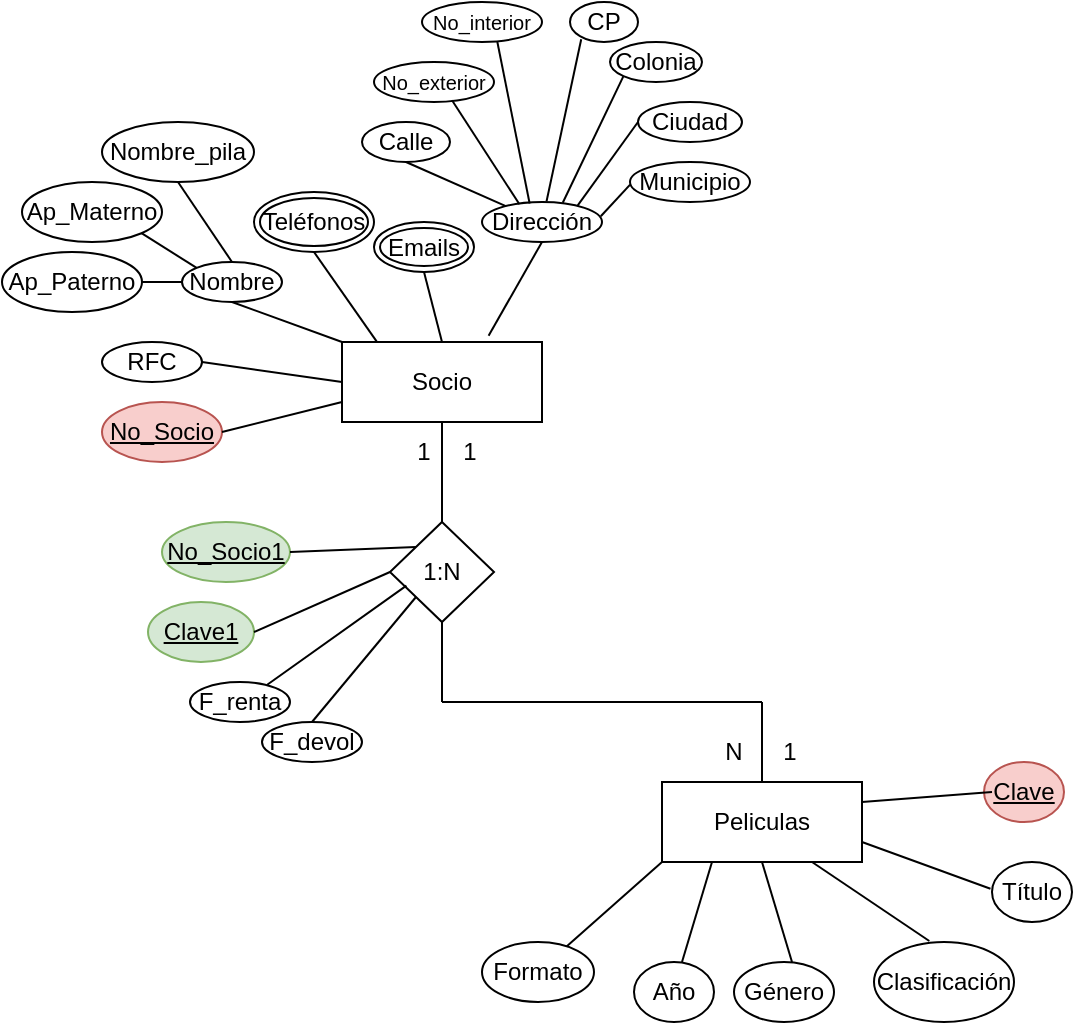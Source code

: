 <mxfile version="26.1.0">
  <diagram name="Página-1" id="MDjsoxAEhNWSEtGpx5wv">
    <mxGraphModel dx="629" dy="430" grid="1" gridSize="10" guides="1" tooltips="1" connect="1" arrows="1" fold="1" page="1" pageScale="1" pageWidth="827" pageHeight="1169" math="0" shadow="0">
      <root>
        <mxCell id="0" />
        <mxCell id="1" parent="0" />
        <mxCell id="aJdKGYAzrcVxXCdfO1Xd-1" value="Socio" style="whiteSpace=wrap;html=1;align=center;" vertex="1" parent="1">
          <mxGeometry x="180" y="230" width="100" height="40" as="geometry" />
        </mxCell>
        <mxCell id="aJdKGYAzrcVxXCdfO1Xd-2" value="Peliculas" style="whiteSpace=wrap;html=1;align=center;" vertex="1" parent="1">
          <mxGeometry x="340" y="450" width="100" height="40" as="geometry" />
        </mxCell>
        <mxCell id="aJdKGYAzrcVxXCdfO1Xd-3" value="No_Socio" style="ellipse;whiteSpace=wrap;html=1;align=center;fontStyle=4;fillColor=#f8cecc;strokeColor=#b85450;" vertex="1" parent="1">
          <mxGeometry x="60" y="260" width="60" height="30" as="geometry" />
        </mxCell>
        <mxCell id="aJdKGYAzrcVxXCdfO1Xd-7" value="" style="endArrow=none;html=1;rounded=0;exitX=0;exitY=0.75;exitDx=0;exitDy=0;entryX=1;entryY=0.5;entryDx=0;entryDy=0;" edge="1" parent="1" source="aJdKGYAzrcVxXCdfO1Xd-1" target="aJdKGYAzrcVxXCdfO1Xd-3">
          <mxGeometry width="50" height="50" relative="1" as="geometry">
            <mxPoint x="160" y="230" as="sourcePoint" />
            <mxPoint x="130" y="260" as="targetPoint" />
          </mxGeometry>
        </mxCell>
        <mxCell id="aJdKGYAzrcVxXCdfO1Xd-8" value="RFC" style="ellipse;whiteSpace=wrap;html=1;align=center;" vertex="1" parent="1">
          <mxGeometry x="60" y="230" width="50" height="20" as="geometry" />
        </mxCell>
        <mxCell id="aJdKGYAzrcVxXCdfO1Xd-10" value="" style="endArrow=none;html=1;rounded=0;exitX=1;exitY=0.5;exitDx=0;exitDy=0;entryX=0;entryY=0.5;entryDx=0;entryDy=0;" edge="1" parent="1" source="aJdKGYAzrcVxXCdfO1Xd-8" target="aJdKGYAzrcVxXCdfO1Xd-1">
          <mxGeometry relative="1" as="geometry">
            <mxPoint x="270" y="200" as="sourcePoint" />
            <mxPoint x="430" y="200" as="targetPoint" />
          </mxGeometry>
        </mxCell>
        <mxCell id="aJdKGYAzrcVxXCdfO1Xd-11" value="Nombre" style="ellipse;whiteSpace=wrap;html=1;align=center;" vertex="1" parent="1">
          <mxGeometry x="100" y="190" width="50" height="20" as="geometry" />
        </mxCell>
        <mxCell id="aJdKGYAzrcVxXCdfO1Xd-15" value="" style="endArrow=none;html=1;rounded=0;exitX=0.5;exitY=1;exitDx=0;exitDy=0;entryX=0;entryY=0;entryDx=0;entryDy=0;" edge="1" parent="1" source="aJdKGYAzrcVxXCdfO1Xd-11" target="aJdKGYAzrcVxXCdfO1Xd-1">
          <mxGeometry relative="1" as="geometry">
            <mxPoint x="260" y="200" as="sourcePoint" />
            <mxPoint x="420" y="200" as="targetPoint" />
          </mxGeometry>
        </mxCell>
        <mxCell id="aJdKGYAzrcVxXCdfO1Xd-16" value="Ap_Paterno" style="ellipse;whiteSpace=wrap;html=1;align=center;" vertex="1" parent="1">
          <mxGeometry x="10" y="185" width="70" height="30" as="geometry" />
        </mxCell>
        <mxCell id="aJdKGYAzrcVxXCdfO1Xd-17" value="" style="endArrow=none;html=1;rounded=0;entryX=0;entryY=0.5;entryDx=0;entryDy=0;exitX=1;exitY=0.5;exitDx=0;exitDy=0;" edge="1" parent="1" source="aJdKGYAzrcVxXCdfO1Xd-16" target="aJdKGYAzrcVxXCdfO1Xd-11">
          <mxGeometry relative="1" as="geometry">
            <mxPoint x="170" y="130" as="sourcePoint" />
            <mxPoint x="330" y="130" as="targetPoint" />
          </mxGeometry>
        </mxCell>
        <mxCell id="aJdKGYAzrcVxXCdfO1Xd-18" value="Ap_Materno" style="ellipse;whiteSpace=wrap;html=1;align=center;" vertex="1" parent="1">
          <mxGeometry x="20" y="150" width="70" height="30" as="geometry" />
        </mxCell>
        <mxCell id="aJdKGYAzrcVxXCdfO1Xd-19" value="" style="endArrow=none;html=1;rounded=0;exitX=1;exitY=1;exitDx=0;exitDy=0;entryX=0;entryY=0;entryDx=0;entryDy=0;" edge="1" parent="1" source="aJdKGYAzrcVxXCdfO1Xd-18" target="aJdKGYAzrcVxXCdfO1Xd-11">
          <mxGeometry relative="1" as="geometry">
            <mxPoint x="250" y="120" as="sourcePoint" />
            <mxPoint x="410" y="120" as="targetPoint" />
          </mxGeometry>
        </mxCell>
        <mxCell id="aJdKGYAzrcVxXCdfO1Xd-20" value="Nombre_pila" style="ellipse;whiteSpace=wrap;html=1;align=center;" vertex="1" parent="1">
          <mxGeometry x="60" y="120" width="76" height="30" as="geometry" />
        </mxCell>
        <mxCell id="aJdKGYAzrcVxXCdfO1Xd-21" value="" style="endArrow=none;html=1;rounded=0;exitX=0.5;exitY=0;exitDx=0;exitDy=0;entryX=0.5;entryY=1;entryDx=0;entryDy=0;" edge="1" parent="1" source="aJdKGYAzrcVxXCdfO1Xd-11" target="aJdKGYAzrcVxXCdfO1Xd-20">
          <mxGeometry relative="1" as="geometry">
            <mxPoint x="250" y="140" as="sourcePoint" />
            <mxPoint x="410" y="140" as="targetPoint" />
          </mxGeometry>
        </mxCell>
        <mxCell id="aJdKGYAzrcVxXCdfO1Xd-26" value="Teléfonos" style="ellipse;shape=doubleEllipse;margin=3;whiteSpace=wrap;html=1;align=center;" vertex="1" parent="1">
          <mxGeometry x="136" y="155" width="60" height="30" as="geometry" />
        </mxCell>
        <mxCell id="aJdKGYAzrcVxXCdfO1Xd-27" value="" style="endArrow=none;html=1;rounded=0;exitX=0.5;exitY=1;exitDx=0;exitDy=0;entryX=0.173;entryY=-0.007;entryDx=0;entryDy=0;entryPerimeter=0;" edge="1" parent="1" source="aJdKGYAzrcVxXCdfO1Xd-26" target="aJdKGYAzrcVxXCdfO1Xd-1">
          <mxGeometry relative="1" as="geometry">
            <mxPoint x="200" y="200" as="sourcePoint" />
            <mxPoint x="360" y="200" as="targetPoint" />
          </mxGeometry>
        </mxCell>
        <mxCell id="aJdKGYAzrcVxXCdfO1Xd-28" value="Emails" style="ellipse;shape=doubleEllipse;margin=3;whiteSpace=wrap;html=1;align=center;" vertex="1" parent="1">
          <mxGeometry x="196" y="170" width="50" height="25" as="geometry" />
        </mxCell>
        <mxCell id="aJdKGYAzrcVxXCdfO1Xd-29" value="" style="endArrow=none;html=1;rounded=0;exitX=0.5;exitY=1;exitDx=0;exitDy=0;entryX=0.5;entryY=0;entryDx=0;entryDy=0;" edge="1" parent="1" source="aJdKGYAzrcVxXCdfO1Xd-28" target="aJdKGYAzrcVxXCdfO1Xd-1">
          <mxGeometry relative="1" as="geometry">
            <mxPoint x="270" y="180" as="sourcePoint" />
            <mxPoint x="430" y="180" as="targetPoint" />
          </mxGeometry>
        </mxCell>
        <mxCell id="aJdKGYAzrcVxXCdfO1Xd-30" value="Dirección" style="ellipse;whiteSpace=wrap;html=1;align=center;" vertex="1" parent="1">
          <mxGeometry x="250" y="160" width="60" height="20" as="geometry" />
        </mxCell>
        <mxCell id="aJdKGYAzrcVxXCdfO1Xd-31" value="" style="endArrow=none;html=1;rounded=0;exitX=0.5;exitY=1;exitDx=0;exitDy=0;entryX=0.733;entryY=-0.079;entryDx=0;entryDy=0;entryPerimeter=0;" edge="1" parent="1" source="aJdKGYAzrcVxXCdfO1Xd-30" target="aJdKGYAzrcVxXCdfO1Xd-1">
          <mxGeometry relative="1" as="geometry">
            <mxPoint x="300" y="210" as="sourcePoint" />
            <mxPoint x="460" y="210" as="targetPoint" />
          </mxGeometry>
        </mxCell>
        <mxCell id="aJdKGYAzrcVxXCdfO1Xd-32" value="Calle" style="ellipse;whiteSpace=wrap;html=1;align=center;" vertex="1" parent="1">
          <mxGeometry x="190" y="120" width="44" height="20" as="geometry" />
        </mxCell>
        <mxCell id="aJdKGYAzrcVxXCdfO1Xd-33" value="&lt;font style=&quot;font-size: 10px;&quot;&gt;No_exterior&lt;/font&gt;" style="ellipse;whiteSpace=wrap;html=1;align=center;" vertex="1" parent="1">
          <mxGeometry x="196" y="90" width="60" height="20" as="geometry" />
        </mxCell>
        <mxCell id="aJdKGYAzrcVxXCdfO1Xd-34" value="&lt;font style=&quot;font-size: 10px;&quot;&gt;No_interior&lt;/font&gt;" style="ellipse;whiteSpace=wrap;html=1;align=center;" vertex="1" parent="1">
          <mxGeometry x="220" y="60" width="60" height="20" as="geometry" />
        </mxCell>
        <mxCell id="aJdKGYAzrcVxXCdfO1Xd-35" value="CP" style="ellipse;whiteSpace=wrap;html=1;align=center;" vertex="1" parent="1">
          <mxGeometry x="294" y="60" width="34" height="20" as="geometry" />
        </mxCell>
        <mxCell id="aJdKGYAzrcVxXCdfO1Xd-36" value="Colonia" style="ellipse;whiteSpace=wrap;html=1;align=center;" vertex="1" parent="1">
          <mxGeometry x="314" y="80" width="46" height="20" as="geometry" />
        </mxCell>
        <mxCell id="aJdKGYAzrcVxXCdfO1Xd-37" value="Ciudad" style="ellipse;whiteSpace=wrap;html=1;align=center;" vertex="1" parent="1">
          <mxGeometry x="328" y="110" width="52" height="20" as="geometry" />
        </mxCell>
        <mxCell id="aJdKGYAzrcVxXCdfO1Xd-38" value="Municipio" style="ellipse;whiteSpace=wrap;html=1;align=center;" vertex="1" parent="1">
          <mxGeometry x="324" y="140" width="60" height="20" as="geometry" />
        </mxCell>
        <mxCell id="aJdKGYAzrcVxXCdfO1Xd-39" value="" style="endArrow=none;html=1;rounded=0;exitX=0.5;exitY=1;exitDx=0;exitDy=0;" edge="1" parent="1" source="aJdKGYAzrcVxXCdfO1Xd-32" target="aJdKGYAzrcVxXCdfO1Xd-30">
          <mxGeometry relative="1" as="geometry">
            <mxPoint x="240" y="140" as="sourcePoint" />
            <mxPoint x="400" y="140" as="targetPoint" />
          </mxGeometry>
        </mxCell>
        <mxCell id="aJdKGYAzrcVxXCdfO1Xd-40" value="" style="endArrow=none;html=1;rounded=0;exitX=0.65;exitY=0.957;exitDx=0;exitDy=0;exitPerimeter=0;entryX=0.312;entryY=0.057;entryDx=0;entryDy=0;entryPerimeter=0;" edge="1" parent="1" source="aJdKGYAzrcVxXCdfO1Xd-33" target="aJdKGYAzrcVxXCdfO1Xd-30">
          <mxGeometry relative="1" as="geometry">
            <mxPoint x="230" y="120" as="sourcePoint" />
            <mxPoint x="390" y="120" as="targetPoint" />
          </mxGeometry>
        </mxCell>
        <mxCell id="aJdKGYAzrcVxXCdfO1Xd-41" value="" style="endArrow=none;html=1;rounded=0;exitX=0.628;exitY=1;exitDx=0;exitDy=0;exitPerimeter=0;entryX=0.397;entryY=0.038;entryDx=0;entryDy=0;entryPerimeter=0;" edge="1" parent="1" source="aJdKGYAzrcVxXCdfO1Xd-34" target="aJdKGYAzrcVxXCdfO1Xd-30">
          <mxGeometry relative="1" as="geometry">
            <mxPoint x="290" y="110" as="sourcePoint" />
            <mxPoint x="450" y="110" as="targetPoint" />
          </mxGeometry>
        </mxCell>
        <mxCell id="aJdKGYAzrcVxXCdfO1Xd-43" value="" style="endArrow=none;html=1;rounded=0;exitX=0.165;exitY=0.933;exitDx=0;exitDy=0;exitPerimeter=0;entryX=0.538;entryY=-0.019;entryDx=0;entryDy=0;entryPerimeter=0;" edge="1" parent="1" source="aJdKGYAzrcVxXCdfO1Xd-35" target="aJdKGYAzrcVxXCdfO1Xd-30">
          <mxGeometry relative="1" as="geometry">
            <mxPoint x="290" y="100.19" as="sourcePoint" />
            <mxPoint x="410" y="100" as="targetPoint" />
          </mxGeometry>
        </mxCell>
        <mxCell id="aJdKGYAzrcVxXCdfO1Xd-44" value="" style="endArrow=none;html=1;rounded=0;entryX=0;entryY=1;entryDx=0;entryDy=0;exitX=0.673;exitY=0.019;exitDx=0;exitDy=0;exitPerimeter=0;" edge="1" parent="1" source="aJdKGYAzrcVxXCdfO1Xd-30" target="aJdKGYAzrcVxXCdfO1Xd-36">
          <mxGeometry relative="1" as="geometry">
            <mxPoint x="282" y="100" as="sourcePoint" />
            <mxPoint x="392" y="100" as="targetPoint" />
          </mxGeometry>
        </mxCell>
        <mxCell id="aJdKGYAzrcVxXCdfO1Xd-45" value="" style="endArrow=none;html=1;rounded=0;exitX=0.795;exitY=0.096;exitDx=0;exitDy=0;exitPerimeter=0;entryX=0;entryY=0.5;entryDx=0;entryDy=0;" edge="1" parent="1" source="aJdKGYAzrcVxXCdfO1Xd-30" target="aJdKGYAzrcVxXCdfO1Xd-37">
          <mxGeometry relative="1" as="geometry">
            <mxPoint x="300" y="160" as="sourcePoint" />
            <mxPoint x="390" y="160" as="targetPoint" />
          </mxGeometry>
        </mxCell>
        <mxCell id="aJdKGYAzrcVxXCdfO1Xd-46" value="" style="endArrow=none;html=1;rounded=0;exitX=0.99;exitY=0.356;exitDx=0;exitDy=0;exitPerimeter=0;entryX=0.001;entryY=0.567;entryDx=0;entryDy=0;entryPerimeter=0;" edge="1" parent="1" source="aJdKGYAzrcVxXCdfO1Xd-30" target="aJdKGYAzrcVxXCdfO1Xd-38">
          <mxGeometry relative="1" as="geometry">
            <mxPoint x="314" y="164.9" as="sourcePoint" />
            <mxPoint x="424" y="164.9" as="targetPoint" />
          </mxGeometry>
        </mxCell>
        <mxCell id="aJdKGYAzrcVxXCdfO1Xd-48" value="Clave" style="ellipse;whiteSpace=wrap;html=1;align=center;fontStyle=4;fillColor=#f8cecc;strokeColor=#b85450;" vertex="1" parent="1">
          <mxGeometry x="501" y="440" width="40" height="30" as="geometry" />
        </mxCell>
        <mxCell id="aJdKGYAzrcVxXCdfO1Xd-49" value="Título" style="ellipse;whiteSpace=wrap;html=1;align=center;" vertex="1" parent="1">
          <mxGeometry x="505" y="490" width="40" height="30" as="geometry" />
        </mxCell>
        <mxCell id="aJdKGYAzrcVxXCdfO1Xd-50" value="Clasificación" style="ellipse;whiteSpace=wrap;html=1;align=center;" vertex="1" parent="1">
          <mxGeometry x="446" y="530" width="70" height="40" as="geometry" />
        </mxCell>
        <mxCell id="aJdKGYAzrcVxXCdfO1Xd-51" value="Género" style="ellipse;whiteSpace=wrap;html=1;align=center;" vertex="1" parent="1">
          <mxGeometry x="376" y="540" width="50" height="30" as="geometry" />
        </mxCell>
        <mxCell id="aJdKGYAzrcVxXCdfO1Xd-53" value="Año" style="ellipse;whiteSpace=wrap;html=1;align=center;" vertex="1" parent="1">
          <mxGeometry x="326" y="540" width="40" height="30" as="geometry" />
        </mxCell>
        <mxCell id="aJdKGYAzrcVxXCdfO1Xd-54" value="Formato" style="ellipse;whiteSpace=wrap;html=1;align=center;" vertex="1" parent="1">
          <mxGeometry x="250" y="530" width="56" height="30" as="geometry" />
        </mxCell>
        <mxCell id="aJdKGYAzrcVxXCdfO1Xd-55" value="" style="endArrow=none;html=1;rounded=0;entryX=0;entryY=1;entryDx=0;entryDy=0;exitX=0.755;exitY=0.076;exitDx=0;exitDy=0;exitPerimeter=0;" edge="1" parent="1" source="aJdKGYAzrcVxXCdfO1Xd-54" target="aJdKGYAzrcVxXCdfO1Xd-2">
          <mxGeometry relative="1" as="geometry">
            <mxPoint x="200" y="480" as="sourcePoint" />
            <mxPoint x="360" y="480" as="targetPoint" />
          </mxGeometry>
        </mxCell>
        <mxCell id="aJdKGYAzrcVxXCdfO1Xd-56" value="" style="endArrow=none;html=1;rounded=0;entryX=0.25;entryY=1;entryDx=0;entryDy=0;exitX=0.5;exitY=0;exitDx=0;exitDy=0;" edge="1" parent="1" target="aJdKGYAzrcVxXCdfO1Xd-2">
          <mxGeometry relative="1" as="geometry">
            <mxPoint x="350" y="540" as="sourcePoint" />
            <mxPoint x="400" y="500" as="targetPoint" />
          </mxGeometry>
        </mxCell>
        <mxCell id="aJdKGYAzrcVxXCdfO1Xd-57" value="" style="endArrow=none;html=1;rounded=0;exitX=0.5;exitY=1;exitDx=0;exitDy=0;entryX=0.5;entryY=0;entryDx=0;entryDy=0;" edge="1" parent="1" source="aJdKGYAzrcVxXCdfO1Xd-2">
          <mxGeometry relative="1" as="geometry">
            <mxPoint x="350" y="520" as="sourcePoint" />
            <mxPoint x="405" y="540" as="targetPoint" />
          </mxGeometry>
        </mxCell>
        <mxCell id="aJdKGYAzrcVxXCdfO1Xd-60" value="" style="endArrow=none;html=1;rounded=0;entryX=0.338;entryY=-0.013;entryDx=0;entryDy=0;entryPerimeter=0;exitX=0.75;exitY=1;exitDx=0;exitDy=0;" edge="1" parent="1" source="aJdKGYAzrcVxXCdfO1Xd-2">
          <mxGeometry relative="1" as="geometry">
            <mxPoint x="410" y="500" as="sourcePoint" />
            <mxPoint x="473.66" y="529.48" as="targetPoint" />
          </mxGeometry>
        </mxCell>
        <mxCell id="aJdKGYAzrcVxXCdfO1Xd-61" value="" style="endArrow=none;html=1;rounded=0;exitX=1;exitY=0.75;exitDx=0;exitDy=0;entryX=-0.019;entryY=0.446;entryDx=0;entryDy=0;entryPerimeter=0;" edge="1" parent="1" source="aJdKGYAzrcVxXCdfO1Xd-2" target="aJdKGYAzrcVxXCdfO1Xd-49">
          <mxGeometry relative="1" as="geometry">
            <mxPoint x="360" y="520" as="sourcePoint" />
            <mxPoint x="520" y="520" as="targetPoint" />
          </mxGeometry>
        </mxCell>
        <mxCell id="aJdKGYAzrcVxXCdfO1Xd-62" value="" style="endArrow=none;html=1;rounded=0;exitX=1;exitY=0.25;exitDx=0;exitDy=0;entryX=0;entryY=0.5;entryDx=0;entryDy=0;" edge="1" parent="1" source="aJdKGYAzrcVxXCdfO1Xd-2">
          <mxGeometry relative="1" as="geometry">
            <mxPoint x="360" y="520" as="sourcePoint" />
            <mxPoint x="505" y="455" as="targetPoint" />
          </mxGeometry>
        </mxCell>
        <mxCell id="aJdKGYAzrcVxXCdfO1Xd-64" value="1:N" style="shape=rhombus;perimeter=rhombusPerimeter;whiteSpace=wrap;html=1;align=center;" vertex="1" parent="1">
          <mxGeometry x="204" y="320" width="52" height="50" as="geometry" />
        </mxCell>
        <mxCell id="aJdKGYAzrcVxXCdfO1Xd-65" value="" style="endArrow=none;html=1;rounded=0;exitX=0.5;exitY=1;exitDx=0;exitDy=0;" edge="1" parent="1" source="aJdKGYAzrcVxXCdfO1Xd-1">
          <mxGeometry relative="1" as="geometry">
            <mxPoint x="240" y="280" as="sourcePoint" />
            <mxPoint x="230" y="320" as="targetPoint" />
          </mxGeometry>
        </mxCell>
        <mxCell id="aJdKGYAzrcVxXCdfO1Xd-66" value="" style="endArrow=none;html=1;rounded=0;" edge="1" parent="1">
          <mxGeometry relative="1" as="geometry">
            <mxPoint x="230" y="410" as="sourcePoint" />
            <mxPoint x="390" y="410" as="targetPoint" />
          </mxGeometry>
        </mxCell>
        <mxCell id="aJdKGYAzrcVxXCdfO1Xd-67" value="" style="endArrow=none;html=1;rounded=0;" edge="1" parent="1">
          <mxGeometry relative="1" as="geometry">
            <mxPoint x="230" y="370" as="sourcePoint" />
            <mxPoint x="230" y="410" as="targetPoint" />
          </mxGeometry>
        </mxCell>
        <mxCell id="aJdKGYAzrcVxXCdfO1Xd-68" value="" style="endArrow=none;html=1;rounded=0;entryX=0.5;entryY=0;entryDx=0;entryDy=0;" edge="1" parent="1" target="aJdKGYAzrcVxXCdfO1Xd-2">
          <mxGeometry relative="1" as="geometry">
            <mxPoint x="390" y="410" as="sourcePoint" />
            <mxPoint x="480" y="370" as="targetPoint" />
          </mxGeometry>
        </mxCell>
        <mxCell id="aJdKGYAzrcVxXCdfO1Xd-71" value="1" style="text;html=1;align=center;verticalAlign=middle;whiteSpace=wrap;rounded=0;" vertex="1" parent="1">
          <mxGeometry x="211" y="280" width="20" height="10" as="geometry" />
        </mxCell>
        <mxCell id="aJdKGYAzrcVxXCdfO1Xd-72" value="N" style="text;html=1;align=center;verticalAlign=middle;whiteSpace=wrap;rounded=0;" vertex="1" parent="1">
          <mxGeometry x="366" y="430" width="20" height="10" as="geometry" />
        </mxCell>
        <mxCell id="aJdKGYAzrcVxXCdfO1Xd-73" value="1" style="text;html=1;align=center;verticalAlign=middle;whiteSpace=wrap;rounded=0;" vertex="1" parent="1">
          <mxGeometry x="394" y="430" width="20" height="10" as="geometry" />
        </mxCell>
        <mxCell id="aJdKGYAzrcVxXCdfO1Xd-74" value="1" style="text;html=1;align=center;verticalAlign=middle;whiteSpace=wrap;rounded=0;" vertex="1" parent="1">
          <mxGeometry x="234" y="280" width="20" height="10" as="geometry" />
        </mxCell>
        <mxCell id="aJdKGYAzrcVxXCdfO1Xd-75" value="No_Socio1" style="ellipse;whiteSpace=wrap;html=1;align=center;fontStyle=4;fillColor=#d5e8d4;strokeColor=#82b366;" vertex="1" parent="1">
          <mxGeometry x="90" y="320" width="64" height="30" as="geometry" />
        </mxCell>
        <mxCell id="aJdKGYAzrcVxXCdfO1Xd-76" value="Clave1" style="ellipse;whiteSpace=wrap;html=1;align=center;fontStyle=4;fillColor=#d5e8d4;strokeColor=#82b366;" vertex="1" parent="1">
          <mxGeometry x="83" y="360" width="53" height="30" as="geometry" />
        </mxCell>
        <mxCell id="aJdKGYAzrcVxXCdfO1Xd-77" value="F_renta" style="ellipse;whiteSpace=wrap;html=1;align=center;" vertex="1" parent="1">
          <mxGeometry x="104" y="400" width="50" height="20" as="geometry" />
        </mxCell>
        <mxCell id="aJdKGYAzrcVxXCdfO1Xd-78" value="F_devol" style="ellipse;whiteSpace=wrap;html=1;align=center;" vertex="1" parent="1">
          <mxGeometry x="140" y="420" width="50" height="20" as="geometry" />
        </mxCell>
        <mxCell id="aJdKGYAzrcVxXCdfO1Xd-79" value="" style="endArrow=none;html=1;rounded=0;exitX=1;exitY=0.5;exitDx=0;exitDy=0;entryX=0;entryY=0;entryDx=0;entryDy=0;" edge="1" parent="1" source="aJdKGYAzrcVxXCdfO1Xd-75" target="aJdKGYAzrcVxXCdfO1Xd-64">
          <mxGeometry relative="1" as="geometry">
            <mxPoint x="160" y="340" as="sourcePoint" />
            <mxPoint x="320" y="340" as="targetPoint" />
          </mxGeometry>
        </mxCell>
        <mxCell id="aJdKGYAzrcVxXCdfO1Xd-80" value="" style="endArrow=none;html=1;rounded=0;exitX=1;exitY=0.5;exitDx=0;exitDy=0;entryX=0;entryY=0.5;entryDx=0;entryDy=0;" edge="1" parent="1" source="aJdKGYAzrcVxXCdfO1Xd-76" target="aJdKGYAzrcVxXCdfO1Xd-64">
          <mxGeometry relative="1" as="geometry">
            <mxPoint x="140" y="370" as="sourcePoint" />
            <mxPoint x="300" y="370" as="targetPoint" />
          </mxGeometry>
        </mxCell>
        <mxCell id="aJdKGYAzrcVxXCdfO1Xd-81" value="" style="endArrow=none;html=1;rounded=0;exitX=0.772;exitY=0.07;exitDx=0;exitDy=0;exitPerimeter=0;entryX=0.158;entryY=0.636;entryDx=0;entryDy=0;entryPerimeter=0;" edge="1" parent="1" source="aJdKGYAzrcVxXCdfO1Xd-77" target="aJdKGYAzrcVxXCdfO1Xd-64">
          <mxGeometry relative="1" as="geometry">
            <mxPoint x="160" y="400" as="sourcePoint" />
            <mxPoint x="320" y="400" as="targetPoint" />
          </mxGeometry>
        </mxCell>
        <mxCell id="aJdKGYAzrcVxXCdfO1Xd-82" value="" style="endArrow=none;html=1;rounded=0;exitX=0.5;exitY=0;exitDx=0;exitDy=0;entryX=0;entryY=1;entryDx=0;entryDy=0;" edge="1" parent="1" source="aJdKGYAzrcVxXCdfO1Xd-78" target="aJdKGYAzrcVxXCdfO1Xd-64">
          <mxGeometry relative="1" as="geometry">
            <mxPoint x="190" y="400" as="sourcePoint" />
            <mxPoint x="350" y="400" as="targetPoint" />
          </mxGeometry>
        </mxCell>
      </root>
    </mxGraphModel>
  </diagram>
</mxfile>
